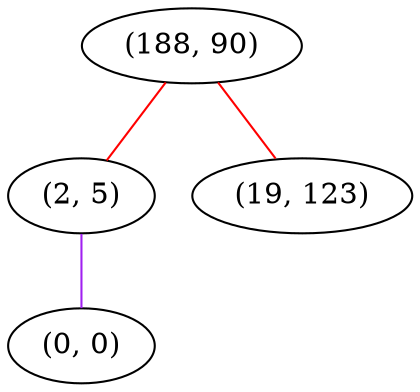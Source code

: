 graph "" {
"(188, 90)";
"(2, 5)";
"(0, 0)";
"(19, 123)";
"(188, 90)" -- "(2, 5)"  [color=red, key=0, weight=1];
"(188, 90)" -- "(19, 123)"  [color=red, key=0, weight=1];
"(2, 5)" -- "(0, 0)"  [color=purple, key=0, weight=4];
}
